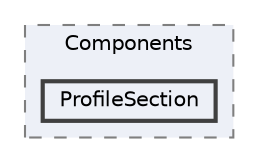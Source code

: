 digraph "UI/Components/ProfileSection"
{
 // LATEX_PDF_SIZE
  bgcolor="transparent";
  edge [fontname=Helvetica,fontsize=10,labelfontname=Helvetica,labelfontsize=10];
  node [fontname=Helvetica,fontsize=10,shape=box,height=0.2,width=0.4];
  compound=true
  subgraph clusterdir_de261c85cb9b9ff9d3563e4f7cfc6934 {
    graph [ bgcolor="#edf0f7", pencolor="grey50", label="Components", fontname=Helvetica,fontsize=10 style="filled,dashed", URL="dir_de261c85cb9b9ff9d3563e4f7cfc6934.html",tooltip=""]
  dir_d8a34b7e15c4cd255ed8629801c8a201 [label="ProfileSection", fillcolor="#edf0f7", color="grey25", style="filled,bold", URL="dir_d8a34b7e15c4cd255ed8629801c8a201.html",tooltip=""];
  }
}
